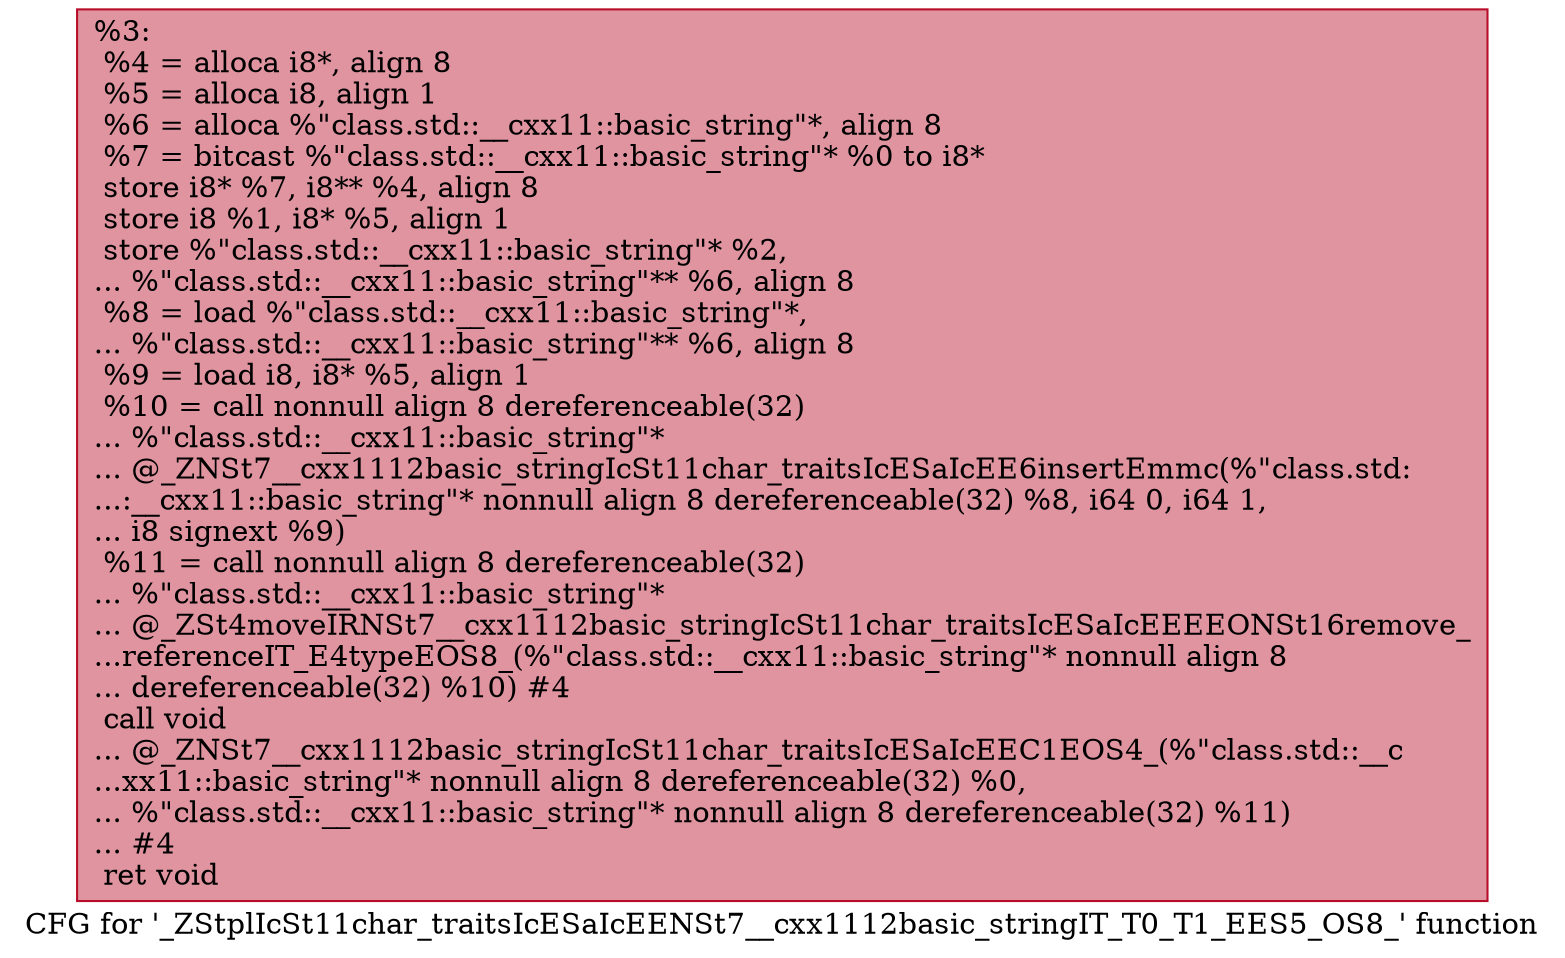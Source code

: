 digraph "CFG for '_ZStplIcSt11char_traitsIcESaIcEENSt7__cxx1112basic_stringIT_T0_T1_EES5_OS8_' function" {
	label="CFG for '_ZStplIcSt11char_traitsIcESaIcEENSt7__cxx1112basic_stringIT_T0_T1_EES5_OS8_' function";

	Node0x55faed133b20 [shape=record,color="#b70d28ff", style=filled, fillcolor="#b70d2870",label="{%3:\l  %4 = alloca i8*, align 8\l  %5 = alloca i8, align 1\l  %6 = alloca %\"class.std::__cxx11::basic_string\"*, align 8\l  %7 = bitcast %\"class.std::__cxx11::basic_string\"* %0 to i8*\l  store i8* %7, i8** %4, align 8\l  store i8 %1, i8* %5, align 1\l  store %\"class.std::__cxx11::basic_string\"* %2,\l... %\"class.std::__cxx11::basic_string\"** %6, align 8\l  %8 = load %\"class.std::__cxx11::basic_string\"*,\l... %\"class.std::__cxx11::basic_string\"** %6, align 8\l  %9 = load i8, i8* %5, align 1\l  %10 = call nonnull align 8 dereferenceable(32)\l... %\"class.std::__cxx11::basic_string\"*\l... @_ZNSt7__cxx1112basic_stringIcSt11char_traitsIcESaIcEE6insertEmmc(%\"class.std:\l...:__cxx11::basic_string\"* nonnull align 8 dereferenceable(32) %8, i64 0, i64 1,\l... i8 signext %9)\l  %11 = call nonnull align 8 dereferenceable(32)\l... %\"class.std::__cxx11::basic_string\"*\l... @_ZSt4moveIRNSt7__cxx1112basic_stringIcSt11char_traitsIcESaIcEEEEONSt16remove_\l...referenceIT_E4typeEOS8_(%\"class.std::__cxx11::basic_string\"* nonnull align 8\l... dereferenceable(32) %10) #4\l  call void\l... @_ZNSt7__cxx1112basic_stringIcSt11char_traitsIcESaIcEEC1EOS4_(%\"class.std::__c\l...xx11::basic_string\"* nonnull align 8 dereferenceable(32) %0,\l... %\"class.std::__cxx11::basic_string\"* nonnull align 8 dereferenceable(32) %11)\l... #4\l  ret void\l}"];
}
